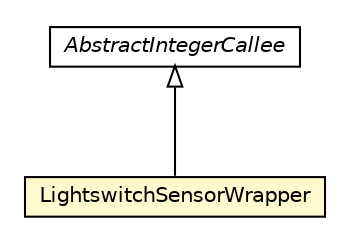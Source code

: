 #!/usr/local/bin/dot
#
# Class diagram 
# Generated by UMLGraph version R5_6-24-gf6e263 (http://www.umlgraph.org/)
#

digraph G {
	edge [fontname="Helvetica",fontsize=10,labelfontname="Helvetica",labelfontsize=10];
	node [fontname="Helvetica",fontsize=10,shape=plaintext];
	nodesep=0.25;
	ranksep=0.5;
	// org.universAAL.lddi.smarthome.exporter.devices.AbstractIntegerCallee
	c5359681 [label=<<table title="org.universAAL.lddi.smarthome.exporter.devices.AbstractIntegerCallee" border="0" cellborder="1" cellspacing="0" cellpadding="2" port="p" href="./AbstractIntegerCallee.html">
		<tr><td><table border="0" cellspacing="0" cellpadding="1">
<tr><td align="center" balign="center"><font face="Helvetica-Oblique"> AbstractIntegerCallee </font></td></tr>
		</table></td></tr>
		</table>>, URL="./AbstractIntegerCallee.html", fontname="Helvetica", fontcolor="black", fontsize=10.0];
	// org.universAAL.lddi.smarthome.exporter.devices.LightswitchSensorWrapper
	c5359690 [label=<<table title="org.universAAL.lddi.smarthome.exporter.devices.LightswitchSensorWrapper" border="0" cellborder="1" cellspacing="0" cellpadding="2" port="p" bgcolor="lemonChiffon" href="./LightswitchSensorWrapper.html">
		<tr><td><table border="0" cellspacing="0" cellpadding="1">
<tr><td align="center" balign="center"> LightswitchSensorWrapper </td></tr>
		</table></td></tr>
		</table>>, URL="./LightswitchSensorWrapper.html", fontname="Helvetica", fontcolor="black", fontsize=10.0];
	//org.universAAL.lddi.smarthome.exporter.devices.LightswitchSensorWrapper extends org.universAAL.lddi.smarthome.exporter.devices.AbstractIntegerCallee
	c5359681:p -> c5359690:p [dir=back,arrowtail=empty];
}

